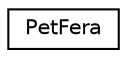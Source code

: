 digraph "Gráfico de Hierarquia de Classes"
{
  edge [fontname="Helvetica",fontsize="10",labelfontname="Helvetica",labelfontsize="10"];
  node [fontname="Helvetica",fontsize="10",shape=record];
  rankdir="LR";
  Node0 [label="PetFera",height=0.2,width=0.4,color="black", fillcolor="white", style="filled",URL="$d9/d2e/classPetFera.html"];
}
